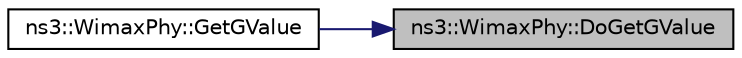 digraph "ns3::WimaxPhy::DoGetGValue"
{
 // LATEX_PDF_SIZE
  edge [fontname="Helvetica",fontsize="10",labelfontname="Helvetica",labelfontsize="10"];
  node [fontname="Helvetica",fontsize="10",shape=record];
  rankdir="RL";
  Node1 [label="ns3::WimaxPhy::DoGetGValue",height=0.2,width=0.4,color="black", fillcolor="grey75", style="filled", fontcolor="black",tooltip="Get G value."];
  Node1 -> Node2 [dir="back",color="midnightblue",fontsize="10",style="solid",fontname="Helvetica"];
  Node2 [label="ns3::WimaxPhy::GetGValue",height=0.2,width=0.4,color="black", fillcolor="white", style="filled",URL="$classns3_1_1_wimax_phy.html#a0114dc8af06bb7ebb83691e56e4e9744",tooltip="Get the guard interval factor (the ratio TG/Td)"];
}
